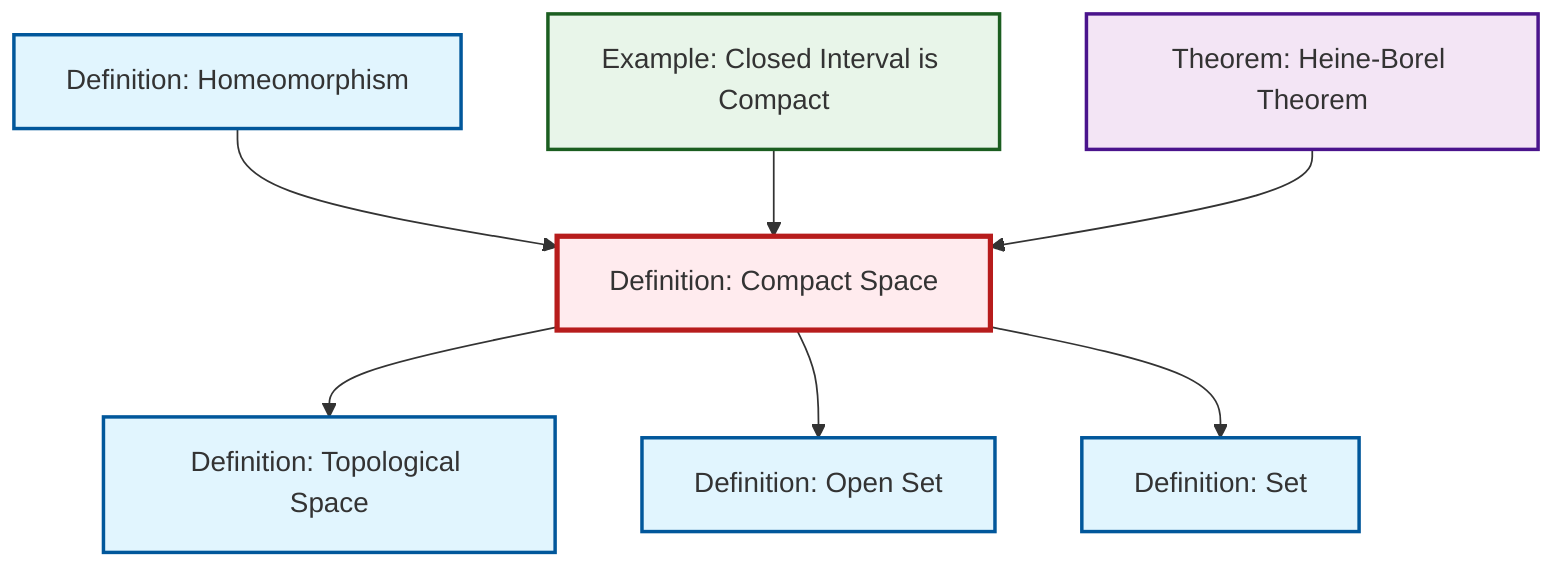 graph TD
    classDef definition fill:#e1f5fe,stroke:#01579b,stroke-width:2px
    classDef theorem fill:#f3e5f5,stroke:#4a148c,stroke-width:2px
    classDef axiom fill:#fff3e0,stroke:#e65100,stroke-width:2px
    classDef example fill:#e8f5e9,stroke:#1b5e20,stroke-width:2px
    classDef current fill:#ffebee,stroke:#b71c1c,stroke-width:3px
    ex-closed-interval-compact["Example: Closed Interval is Compact"]:::example
    def-open-set["Definition: Open Set"]:::definition
    def-set["Definition: Set"]:::definition
    def-homeomorphism["Definition: Homeomorphism"]:::definition
    thm-heine-borel["Theorem: Heine-Borel Theorem"]:::theorem
    def-topological-space["Definition: Topological Space"]:::definition
    def-compact["Definition: Compact Space"]:::definition
    def-compact --> def-topological-space
    def-compact --> def-open-set
    def-compact --> def-set
    def-homeomorphism --> def-compact
    ex-closed-interval-compact --> def-compact
    thm-heine-borel --> def-compact
    class def-compact current